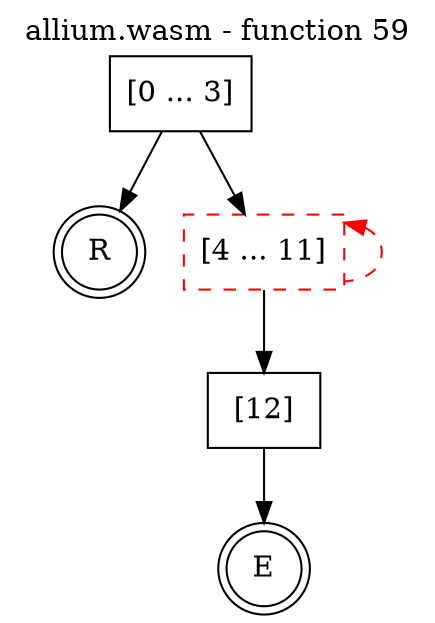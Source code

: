 digraph finite_state_machine {
    label = "allium.wasm - function 59"
    labelloc =  t
    labelfontsize = 16
    labelfontcolor = black
    labelfontname = "Helvetica"
    node [shape = doublecircle]; E R ;
    node [shape = box];
    node [shape=box, color=black, style=solid] 0[label="[0 ... 3]"]
    node [shape=box, color=red, style=dashed] 4[label="[4 ... 11]"]
    node [shape=box, color=black, style=solid] 12[label="[12]"]
    node [shape=box, color=black, style=solid] R[label="R"]
    0 -> 4;
    0 -> R;
    4 -> 12;
    4 -> 4[style="dashed" color="red" dir=back];
    12 -> E;
}
